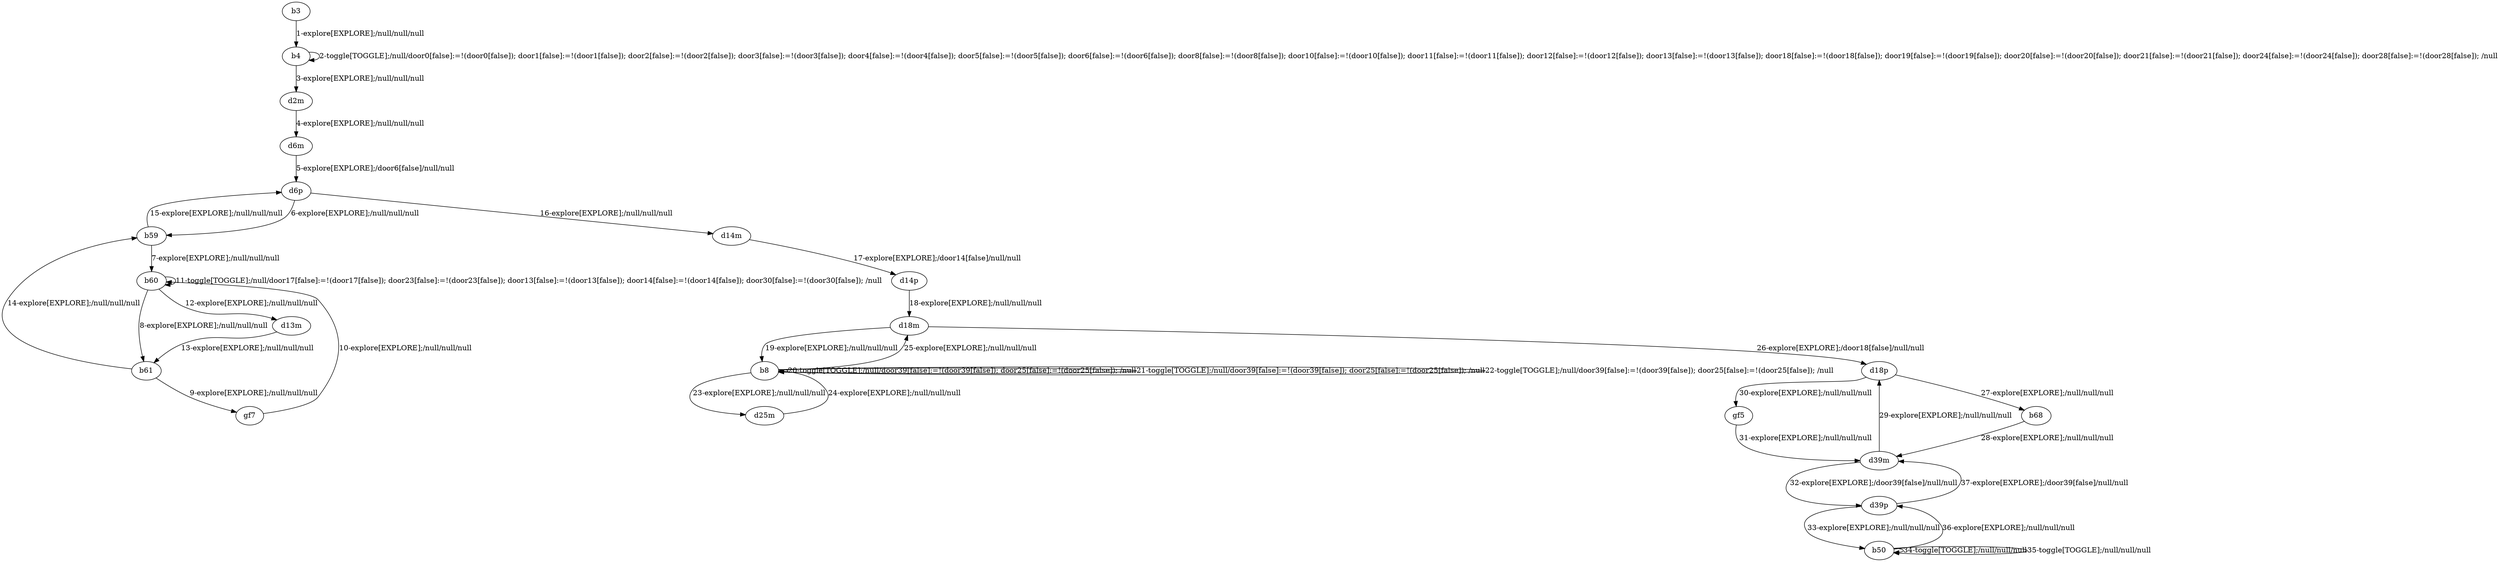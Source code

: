 # Total number of goals covered by this test: 2
# d39p --> d39m
# b50 --> d39p

digraph g {
"b3" -> "b4" [label = "1-explore[EXPLORE];/null/null/null"];
"b4" -> "b4" [label = "2-toggle[TOGGLE];/null/door0[false]:=!(door0[false]); door1[false]:=!(door1[false]); door2[false]:=!(door2[false]); door3[false]:=!(door3[false]); door4[false]:=!(door4[false]); door5[false]:=!(door5[false]); door6[false]:=!(door6[false]); door8[false]:=!(door8[false]); door10[false]:=!(door10[false]); door11[false]:=!(door11[false]); door12[false]:=!(door12[false]); door13[false]:=!(door13[false]); door18[false]:=!(door18[false]); door19[false]:=!(door19[false]); door20[false]:=!(door20[false]); door21[false]:=!(door21[false]); door24[false]:=!(door24[false]); door28[false]:=!(door28[false]); /null"];
"b4" -> "d2m" [label = "3-explore[EXPLORE];/null/null/null"];
"d2m" -> "d6m" [label = "4-explore[EXPLORE];/null/null/null"];
"d6m" -> "d6p" [label = "5-explore[EXPLORE];/door6[false]/null/null"];
"d6p" -> "b59" [label = "6-explore[EXPLORE];/null/null/null"];
"b59" -> "b60" [label = "7-explore[EXPLORE];/null/null/null"];
"b60" -> "b61" [label = "8-explore[EXPLORE];/null/null/null"];
"b61" -> "gf7" [label = "9-explore[EXPLORE];/null/null/null"];
"gf7" -> "b60" [label = "10-explore[EXPLORE];/null/null/null"];
"b60" -> "b60" [label = "11-toggle[TOGGLE];/null/door17[false]:=!(door17[false]); door23[false]:=!(door23[false]); door13[false]:=!(door13[false]); door14[false]:=!(door14[false]); door30[false]:=!(door30[false]); /null"];
"b60" -> "d13m" [label = "12-explore[EXPLORE];/null/null/null"];
"d13m" -> "b61" [label = "13-explore[EXPLORE];/null/null/null"];
"b61" -> "b59" [label = "14-explore[EXPLORE];/null/null/null"];
"b59" -> "d6p" [label = "15-explore[EXPLORE];/null/null/null"];
"d6p" -> "d14m" [label = "16-explore[EXPLORE];/null/null/null"];
"d14m" -> "d14p" [label = "17-explore[EXPLORE];/door14[false]/null/null"];
"d14p" -> "d18m" [label = "18-explore[EXPLORE];/null/null/null"];
"d18m" -> "b8" [label = "19-explore[EXPLORE];/null/null/null"];
"b8" -> "b8" [label = "20-toggle[TOGGLE];/null/door39[false]:=!(door39[false]); door25[false]:=!(door25[false]); /null"];
"b8" -> "b8" [label = "21-toggle[TOGGLE];/null/door39[false]:=!(door39[false]); door25[false]:=!(door25[false]); /null"];
"b8" -> "b8" [label = "22-toggle[TOGGLE];/null/door39[false]:=!(door39[false]); door25[false]:=!(door25[false]); /null"];
"b8" -> "d25m" [label = "23-explore[EXPLORE];/null/null/null"];
"d25m" -> "b8" [label = "24-explore[EXPLORE];/null/null/null"];
"b8" -> "d18m" [label = "25-explore[EXPLORE];/null/null/null"];
"d18m" -> "d18p" [label = "26-explore[EXPLORE];/door18[false]/null/null"];
"d18p" -> "b68" [label = "27-explore[EXPLORE];/null/null/null"];
"b68" -> "d39m" [label = "28-explore[EXPLORE];/null/null/null"];
"d39m" -> "d18p" [label = "29-explore[EXPLORE];/null/null/null"];
"d18p" -> "gf5" [label = "30-explore[EXPLORE];/null/null/null"];
"gf5" -> "d39m" [label = "31-explore[EXPLORE];/null/null/null"];
"d39m" -> "d39p" [label = "32-explore[EXPLORE];/door39[false]/null/null"];
"d39p" -> "b50" [label = "33-explore[EXPLORE];/null/null/null"];
"b50" -> "b50" [label = "34-toggle[TOGGLE];/null/null/null"];
"b50" -> "b50" [label = "35-toggle[TOGGLE];/null/null/null"];
"b50" -> "d39p" [label = "36-explore[EXPLORE];/null/null/null"];
"d39p" -> "d39m" [label = "37-explore[EXPLORE];/door39[false]/null/null"];
}